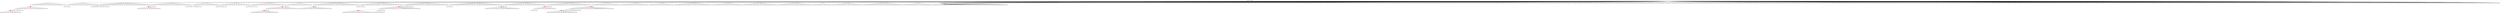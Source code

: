 digraph g {
	"60" -> "61";
	"61" [color=indianred1, style=filled, label="3"];
	"59" -> "60";
	"60" [label="31"];
	"58" -> "59";
	"59" [color=indianred1, style=filled, label="27"];
	"57" -> "58";
	"58" [label="3"];
	"55" -> "56";
	"56" [label="17"];
	"51" -> "52";
	"52" [label="48"];
	"49" -> "50";
	"50" [color=indianred1, style=filled, label="49"];
	"48" -> "49";
	"49" [label="38"];
	"45" -> "46";
	"46" [label="29"];
	"45" -> "47";
	"47" [label="10"];
	"41" -> "42";
	"42" [label="18"];
	"39" -> "40";
	"40" [label="13"];
	"37" -> "38";
	"38" [color=indianred1, style=filled, label="33"];
	"36" -> "37";
	"37" [label="41"];
	"35" -> "36";
	"36" [color=indianred1, style=filled, label="24"];
	"34" -> "35";
	"35" [label="33"];
	"31" -> "32";
	"32" [color=indianred1, style=filled, label="30"];
	"30" -> "31";
	"31" [label="14"];
	"24" -> "25";
	"25" [label="22"];
	"20" -> "21";
	"21" [color=indianred1, style=filled, label="45"];
	"20" -> "22";
	"22" [label="26"];
	"19" -> "20";
	"20" [label="21"];
	"18" -> "19";
	"19" [color=indianred1, style=filled, label="25"];
	"17" -> "18";
	"18" [label="45"];
	"17" -> "23";
	"23" [label="11"];
	"15" -> "16";
	"16" [label="32"];
	"12" -> "13";
	"13" [color=indianred1, style=filled, label="9"];
	"11" -> "12";
	"12" [label="20"];
	"9" -> "10";
	"10" [label="6"];
	"8" -> "9";
	"9" [color=indianred1, style=filled, label="19"];
	"7" -> "8";
	"8" [label="7"];
	"5" -> "6";
	"6" [color=indianred1, style=filled, label="36"];
	"4" -> "5";
	"5" [label="16"];
	"3" -> "4";
	"4" [color=indianred1, style=filled, label="4"];
	"2" -> "3";
	"3" [label="36"];
	"0" -> "1";
	"1" [label="34"];
	"0" -> "2";
	"2" [label="4"];
	"0" -> "7";
	"7" [label="19"];
	"0" -> "11";
	"11" [label="9"];
	"0" -> "14";
	"14" [label="35"];
	"0" -> "15";
	"15" [label="37"];
	"0" -> "17";
	"17" [label="25"];
	"0" -> "24";
	"24" [label="39"];
	"0" -> "26";
	"26" [label="23"];
	"0" -> "27";
	"27" [label="46"];
	"0" -> "28";
	"28" [label="42"];
	"0" -> "29";
	"29" [label="12"];
	"0" -> "30";
	"30" [label="30"];
	"0" -> "33";
	"33" [label="1"];
	"0" -> "34";
	"34" [label="24"];
	"0" -> "39";
	"39" [label="28"];
	"0" -> "41";
	"41" [label="5"];
	"0" -> "43";
	"43" [label="40"];
	"0" -> "44";
	"44" [label="2"];
	"0" -> "45";
	"45" [label="43"];
	"0" -> "48";
	"48" [label="49"];
	"0" -> "51";
	"51" [label="44"];
	"0" -> "53";
	"53" [label="15"];
	"0" -> "54";
	"54" [label="8"];
	"0" -> "55";
	"55" [label="47"];
	"0" -> "57";
	"57" [label="27"];
	"0" -> "62";
	"62" [label="50"];
	"0" [label="germline"];
	"0" -> "cell1";
	"cell1" [shape=box];
	"59" -> "cell2";
	"cell2" [shape=box];
	"28" -> "cell3";
	"cell3" [shape=box];
	"41" -> "cell4";
	"cell4" [shape=box];
	"34" -> "cell5";
	"cell5" [shape=box];
	"0" -> "cell6";
	"cell6" [shape=box];
	"52" -> "cell7";
	"cell7" [shape=box];
	"0" -> "cell8";
	"cell8" [shape=box];
	"11" -> "cell9";
	"cell9" [shape=box];
	"17" -> "cell10";
	"cell10" [shape=box];
	"0" -> "cell11";
	"cell11" [shape=box];
	"50" -> "cell12";
	"cell12" [shape=box];
	"13" -> "cell13";
	"cell13" [shape=box];
	"0" -> "cell14";
	"cell14" [shape=box];
	"0" -> "cell15";
	"cell15" [shape=box];
	"0" -> "cell16";
	"cell16" [shape=box];
	"57" -> "cell17";
	"cell17" [shape=box];
	"0" -> "cell18";
	"cell18" [shape=box];
	"0" -> "cell19";
	"cell19" [shape=box];
	"62" -> "cell20";
	"cell20" [shape=box];
	"0" -> "cell21";
	"cell21" [shape=box];
	"0" -> "cell22";
	"cell22" [shape=box];
	"53" -> "cell23";
	"cell23" [shape=box];
	"11" -> "cell24";
	"cell24" [shape=box];
	"29" -> "cell25";
	"cell25" [shape=box];
	"0" -> "cell26";
	"cell26" [shape=box];
	"0" -> "cell27";
	"cell27" [shape=box];
	"49" -> "cell28";
	"cell28" [shape=box];
	"21" -> "cell29";
	"cell29" [shape=box];
	"0" -> "cell30";
	"cell30" [shape=box];
	"0" -> "cell31";
	"cell31" [shape=box];
	"26" -> "cell32";
	"cell32" [shape=box];
	"28" -> "cell33";
	"cell33" [shape=box];
	"0" -> "cell34";
	"cell34" [shape=box];
	"17" -> "cell35";
	"cell35" [shape=box];
	"0" -> "cell36";
	"cell36" [shape=box];
	"0" -> "cell37";
	"cell37" [shape=box];
	"0" -> "cell38";
	"cell38" [shape=box];
	"0" -> "cell39";
	"cell39" [shape=box];
	"33" -> "cell40";
	"cell40" [shape=box];
	"0" -> "cell41";
	"cell41" [shape=box];
	"0" -> "cell42";
	"cell42" [shape=box];
	"0" -> "cell43";
	"cell43" [shape=box];
	"28" -> "cell44";
	"cell44" [shape=box];
	"0" -> "cell45";
	"cell45" [shape=box];
	"0" -> "cell46";
	"cell46" [shape=box];
	"7" -> "cell47";
	"cell47" [shape=box];
	"38" -> "cell48";
	"cell48" [shape=box];
	"34" -> "cell49";
	"cell49" [shape=box];
	"0" -> "cell50";
	"cell50" [shape=box];
	"0" -> "cell51";
	"cell51" [shape=box];
	"51" -> "cell52";
	"cell52" [shape=box];
	"0" -> "cell53";
	"cell53" [shape=box];
	"2" -> "cell54";
	"cell54" [shape=box];
	"0" -> "cell55";
	"cell55" [shape=box];
	"0" -> "cell56";
	"cell56" [shape=box];
	"33" -> "cell57";
	"cell57" [shape=box];
	"0" -> "cell58";
	"cell58" [shape=box];
	"29" -> "cell59";
	"cell59" [shape=box];
	"48" -> "cell60";
	"cell60" [shape=box];
	"13" -> "cell61";
	"cell61" [shape=box];
	"0" -> "cell62";
	"cell62" [shape=box];
	"0" -> "cell63";
	"cell63" [shape=box];
	"14" -> "cell64";
	"cell64" [shape=box];
	"30" -> "cell65";
	"cell65" [shape=box];
	"0" -> "cell66";
	"cell66" [shape=box];
	"0" -> "cell67";
	"cell67" [shape=box];
	"14" -> "cell68";
	"cell68" [shape=box];
	"0" -> "cell69";
	"cell69" [shape=box];
	"55" -> "cell70";
	"cell70" [shape=box];
	"45" -> "cell71";
	"cell71" [shape=box];
	"14" -> "cell72";
	"cell72" [shape=box];
	"17" -> "cell73";
	"cell73" [shape=box];
	"55" -> "cell74";
	"cell74" [shape=box];
	"43" -> "cell75";
	"cell75" [shape=box];
	"0" -> "cell76";
	"cell76" [shape=box];
	"0" -> "cell77";
	"cell77" [shape=box];
	"19" -> "cell78";
	"cell78" [shape=box];
	"0" -> "cell79";
	"cell79" [shape=box];
	"23" -> "cell80";
	"cell80" [shape=box];
	"0" -> "cell81";
	"cell81" [shape=box];
	"0" -> "cell82";
	"cell82" [shape=box];
	"0" -> "cell83";
	"cell83" [shape=box];
	"57" -> "cell84";
	"cell84" [shape=box];
	"0" -> "cell85";
	"cell85" [shape=box];
	"0" -> "cell86";
	"cell86" [shape=box];
	"27" -> "cell87";
	"cell87" [shape=box];
	"34" -> "cell88";
	"cell88" [shape=box];
	"13" -> "cell89";
	"cell89" [shape=box];
	"0" -> "cell90";
	"cell90" [shape=box];
	"0" -> "cell91";
	"cell91" [shape=box];
	"0" -> "cell92";
	"cell92" [shape=box];
	"0" -> "cell93";
	"cell93" [shape=box];
	"0" -> "cell94";
	"cell94" [shape=box];
	"1" -> "cell95";
	"cell95" [shape=box];
	"0" -> "cell96";
	"cell96" [shape=box];
	"0" -> "cell97";
	"cell97" [shape=box];
	"6" -> "cell98";
	"cell98" [shape=box];
	"34" -> "cell99";
	"cell99" [shape=box];
	"0" -> "cell100";
	"cell100" [shape=box];
	"17" -> "cell101";
	"cell101" [shape=box];
	"0" -> "cell102";
	"cell102" [shape=box];
	"6" -> "cell103";
	"cell103" [shape=box];
	"0" -> "cell104";
	"cell104" [shape=box];
	"30" -> "cell105";
	"cell105" [shape=box];
	"57" -> "cell106";
	"cell106" [shape=box];
	"44" -> "cell107";
	"cell107" [shape=box];
	"1" -> "cell108";
	"cell108" [shape=box];
	"0" -> "cell109";
	"cell109" [shape=box];
	"0" -> "cell110";
	"cell110" [shape=box];
	"0" -> "cell111";
	"cell111" [shape=box];
	"0" -> "cell112";
	"cell112" [shape=box];
	"0" -> "cell113";
	"cell113" [shape=box];
	"36" -> "cell114";
	"cell114" [shape=box];
	"48" -> "cell115";
	"cell115" [shape=box];
	"16" -> "cell116";
	"cell116" [shape=box];
	"47" -> "cell117";
	"cell117" [shape=box];
	"49" -> "cell118";
	"cell118" [shape=box];
	"43" -> "cell119";
	"cell119" [shape=box];
	"0" -> "cell120";
	"cell120" [shape=box];
	"27" -> "cell121";
	"cell121" [shape=box];
	"0" -> "cell122";
	"cell122" [shape=box];
	"7" -> "cell123";
	"cell123" [shape=box];
	"0" -> "cell124";
	"cell124" [shape=box];
	"0" -> "cell125";
	"cell125" [shape=box];
	"0" -> "cell126";
	"cell126" [shape=box];
	"0" -> "cell127";
	"cell127" [shape=box];
	"0" -> "cell128";
	"cell128" [shape=box];
	"0" -> "cell129";
	"cell129" [shape=box];
	"62" -> "cell130";
	"cell130" [shape=box];
	"13" -> "cell131";
	"cell131" [shape=box];
	"0" -> "cell132";
	"cell132" [shape=box];
	"0" -> "cell133";
	"cell133" [shape=box];
	"0" -> "cell134";
	"cell134" [shape=box];
	"0" -> "cell135";
	"cell135" [shape=box];
	"24" -> "cell136";
	"cell136" [shape=box];
	"24" -> "cell137";
	"cell137" [shape=box];
	"0" -> "cell138";
	"cell138" [shape=box];
	"2" -> "cell139";
	"cell139" [shape=box];
	"0" -> "cell140";
	"cell140" [shape=box];
	"44" -> "cell141";
	"cell141" [shape=box];
	"0" -> "cell142";
	"cell142" [shape=box];
	"9" -> "cell143";
	"cell143" [shape=box];
	"45" -> "cell144";
	"cell144" [shape=box];
	"30" -> "cell145";
	"cell145" [shape=box];
	"51" -> "cell146";
	"cell146" [shape=box];
	"0" -> "cell147";
	"cell147" [shape=box];
	"11" -> "cell148";
	"cell148" [shape=box];
	"39" -> "cell149";
	"cell149" [shape=box];
	"0" -> "cell150";
	"cell150" [shape=box];
	"49" -> "cell151";
	"cell151" [shape=box];
	"56" -> "cell152";
	"cell152" [shape=box];
	"29" -> "cell153";
	"cell153" [shape=box];
	"50" -> "cell154";
	"cell154" [shape=box];
	"0" -> "cell155";
	"cell155" [shape=box];
	"0" -> "cell156";
	"cell156" [shape=box];
	"0" -> "cell157";
	"cell157" [shape=box];
	"6" -> "cell158";
	"cell158" [shape=box];
	"0" -> "cell159";
	"cell159" [shape=box];
	"0" -> "cell160";
	"cell160" [shape=box];
	"0" -> "cell161";
	"cell161" [shape=box];
	"0" -> "cell162";
	"cell162" [shape=box];
	"29" -> "cell163";
	"cell163" [shape=box];
	"0" -> "cell164";
	"cell164" [shape=box];
	"61" -> "cell165";
	"cell165" [shape=box];
	"0" -> "cell166";
	"cell166" [shape=box];
	"55" -> "cell167";
	"cell167" [shape=box];
	"53" -> "cell168";
	"cell168" [shape=box];
	"0" -> "cell169";
	"cell169" [shape=box];
	"0" -> "cell170";
	"cell170" [shape=box];
	"0" -> "cell171";
	"cell171" [shape=box];
	"43" -> "cell172";
	"cell172" [shape=box];
	"3" -> "cell173";
	"cell173" [shape=box];
	"5" -> "cell174";
	"cell174" [shape=box];
	"0" -> "cell175";
	"cell175" [shape=box];
	"0" -> "cell176";
	"cell176" [shape=box];
	"62" -> "cell177";
	"cell177" [shape=box];
	"0" -> "cell178";
	"cell178" [shape=box];
	"15" -> "cell179";
	"cell179" [shape=box];
	"19" -> "cell180";
	"cell180" [shape=box];
	"0" -> "cell181";
	"cell181" [shape=box];
	"0" -> "cell182";
	"cell182" [shape=box];
	"39" -> "cell183";
	"cell183" [shape=box];
	"27" -> "cell184";
	"cell184" [shape=box];
	"0" -> "cell185";
	"cell185" [shape=box];
	"41" -> "cell186";
	"cell186" [shape=box];
	"0" -> "cell187";
	"cell187" [shape=box];
	"26" -> "cell188";
	"cell188" [shape=box];
	"44" -> "cell189";
	"cell189" [shape=box];
	"0" -> "cell190";
	"cell190" [shape=box];
	"0" -> "cell191";
	"cell191" [shape=box];
	"0" -> "cell192";
	"cell192" [shape=box];
	"0" -> "cell193";
	"cell193" [shape=box];
	"0" -> "cell194";
	"cell194" [shape=box];
	"0" -> "cell195";
	"cell195" [shape=box];
	"0" -> "cell196";
	"cell196" [shape=box];
	"0" -> "cell197";
	"cell197" [shape=box];
	"21" -> "cell198";
	"cell198" [shape=box];
	"11" -> "cell199";
	"cell199" [shape=box];
	"57" -> "cell200";
	"cell200" [shape=box];
	"32" -> "cell201";
	"cell201" [shape=box];
	"0" -> "cell202";
	"cell202" [shape=box];
	"0" -> "cell203";
	"cell203" [shape=box];
	"0" -> "cell204";
	"cell204" [shape=box];
	"0" -> "cell205";
	"cell205" [shape=box];
	"0" -> "cell206";
	"cell206" [shape=box];
	"48" -> "cell207";
	"cell207" [shape=box];
	"4" -> "cell208";
	"cell208" [shape=box];
	"0" -> "cell209";
	"cell209" [shape=box];
	"0" -> "cell210";
	"cell210" [shape=box];
	"14" -> "cell211";
	"cell211" [shape=box];
	"0" -> "cell212";
	"cell212" [shape=box];
	"10" -> "cell213";
	"cell213" [shape=box];
	"39" -> "cell214";
	"cell214" [shape=box];
	"0" -> "cell215";
	"cell215" [shape=box];
	"11" -> "cell216";
	"cell216" [shape=box];
	"0" -> "cell217";
	"cell217" [shape=box];
	"15" -> "cell218";
	"cell218" [shape=box];
	"30" -> "cell219";
	"cell219" [shape=box];
	"24" -> "cell220";
	"cell220" [shape=box];
	"0" -> "cell221";
	"cell221" [shape=box];
	"14" -> "cell222";
	"cell222" [shape=box];
	"0" -> "cell223";
	"cell223" [shape=box];
	"54" -> "cell224";
	"cell224" [shape=box];
	"0" -> "cell225";
	"cell225" [shape=box];
	"0" -> "cell226";
	"cell226" [shape=box];
	"45" -> "cell227";
	"cell227" [shape=box];
	"39" -> "cell228";
	"cell228" [shape=box];
	"17" -> "cell229";
	"cell229" [shape=box];
	"0" -> "cell230";
	"cell230" [shape=box];
	"11" -> "cell231";
	"cell231" [shape=box];
	"0" -> "cell232";
	"cell232" [shape=box];
	"38" -> "cell233";
	"cell233" [shape=box];
	"0" -> "cell234";
	"cell234" [shape=box];
	"0" -> "cell235";
	"cell235" [shape=box];
	"26" -> "cell236";
	"cell236" [shape=box];
	"23" -> "cell237";
	"cell237" [shape=box];
	"0" -> "cell238";
	"cell238" [shape=box];
	"0" -> "cell239";
	"cell239" [shape=box];
	"0" -> "cell240";
	"cell240" [shape=box];
	"0" -> "cell241";
	"cell241" [shape=box];
	"0" -> "cell242";
	"cell242" [shape=box];
	"19" -> "cell243";
	"cell243" [shape=box];
	"35" -> "cell244";
	"cell244" [shape=box];
	"13" -> "cell245";
	"cell245" [shape=box];
	"61" -> "cell246";
	"cell246" [shape=box];
	"0" -> "cell247";
	"cell247" [shape=box];
	"0" -> "cell248";
	"cell248" [shape=box];
	"38" -> "cell249";
	"cell249" [shape=box];
	"9" -> "cell250";
	"cell250" [shape=box];
	"0" -> "cell251";
	"cell251" [shape=box];
	"21" -> "cell252";
	"cell252" [shape=box];
	"0" -> "cell253";
	"cell253" [shape=box];
	"0" -> "cell254";
	"cell254" [shape=box];
	"0" -> "cell255";
	"cell255" [shape=box];
	"0" -> "cell256";
	"cell256" [shape=box];
	"19" -> "cell257";
	"cell257" [shape=box];
	"4" -> "cell258";
	"cell258" [shape=box];
	"0" -> "cell259";
	"cell259" [shape=box];
	"53" -> "cell260";
	"cell260" [shape=box];
	"0" -> "cell261";
	"cell261" [shape=box];
	"0" -> "cell262";
	"cell262" [shape=box];
	"0" -> "cell263";
	"cell263" [shape=box];
	"0" -> "cell264";
	"cell264" [shape=box];
	"0" -> "cell265";
	"cell265" [shape=box];
	"0" -> "cell266";
	"cell266" [shape=box];
	"43" -> "cell267";
	"cell267" [shape=box];
	"0" -> "cell268";
	"cell268" [shape=box];
	"0" -> "cell269";
	"cell269" [shape=box];
	"1" -> "cell270";
	"cell270" [shape=box];
	"0" -> "cell271";
	"cell271" [shape=box];
	"0" -> "cell272";
	"cell272" [shape=box];
	"0" -> "cell273";
	"cell273" [shape=box];
	"0" -> "cell274";
	"cell274" [shape=box];
	"0" -> "cell275";
	"cell275" [shape=box];
	"0" -> "cell276";
	"cell276" [shape=box];
	"0" -> "cell277";
	"cell277" [shape=box];
	"0" -> "cell278";
	"cell278" [shape=box];
	"0" -> "cell279";
	"cell279" [shape=box];
	"0" -> "cell280";
	"cell280" [shape=box];
	"15" -> "cell281";
	"cell281" [shape=box];
	"0" -> "cell282";
	"cell282" [shape=box];
	"0" -> "cell283";
	"cell283" [shape=box];
	"36" -> "cell284";
	"cell284" [shape=box];
	"0" -> "cell285";
	"cell285" [shape=box];
	"15" -> "cell286";
	"cell286" [shape=box];
	"48" -> "cell287";
	"cell287" [shape=box];
	"32" -> "cell288";
	"cell288" [shape=box];
	"0" -> "cell289";
	"cell289" [shape=box];
	"0" -> "cell290";
	"cell290" [shape=box];
	"0" -> "cell291";
	"cell291" [shape=box];
	"59" -> "cell292";
	"cell292" [shape=box];
	"53" -> "cell293";
	"cell293" [shape=box];
	"0" -> "cell294";
	"cell294" [shape=box];
	"0" -> "cell295";
	"cell295" [shape=box];
	"0" -> "cell296";
	"cell296" [shape=box];
	"31" -> "cell297";
	"cell297" [shape=box];
	"28" -> "cell298";
	"cell298" [shape=box];
	"0" -> "cell299";
	"cell299" [shape=box];
	"0" -> "cell300";
	"cell300" [shape=box];
	"21" -> "cell301";
	"cell301" [shape=box];
	"0" -> "cell302";
	"cell302" [shape=box];
	"0" -> "cell303";
	"cell303" [shape=box];
	"50" -> "cell304";
	"cell304" [shape=box];
	"29" -> "cell305";
	"cell305" [shape=box];
	"42" -> "cell306";
	"cell306" [shape=box];
	"0" -> "cell307";
	"cell307" [shape=box];
	"0" -> "cell308";
	"cell308" [shape=box];
	"57" -> "cell309";
	"cell309" [shape=box];
	"0" -> "cell310";
	"cell310" [shape=box];
	"0" -> "cell311";
	"cell311" [shape=box];
	"8" -> "cell312";
	"cell312" [shape=box];
	"53" -> "cell313";
	"cell313" [shape=box];
	"27" -> "cell314";
	"cell314" [shape=box];
	"41" -> "cell315";
	"cell315" [shape=box];
	"0" -> "cell316";
	"cell316" [shape=box];
	"0" -> "cell317";
	"cell317" [shape=box];
	"19" -> "cell318";
	"cell318" [shape=box];
	"41" -> "cell319";
	"cell319" [shape=box];
	"0" -> "cell320";
	"cell320" [shape=box];
	"24" -> "cell321";
	"cell321" [shape=box];
	"0" -> "cell322";
	"cell322" [shape=box];
	"0" -> "cell323";
	"cell323" [shape=box];
	"0" -> "cell324";
	"cell324" [shape=box];
	"38" -> "cell325";
	"cell325" [shape=box];
	"0" -> "cell326";
	"cell326" [shape=box];
	"43" -> "cell327";
	"cell327" [shape=box];
	"0" -> "cell328";
	"cell328" [shape=box];
	"53" -> "cell329";
	"cell329" [shape=box];
	"36" -> "cell330";
	"cell330" [shape=box];
	"54" -> "cell331";
	"cell331" [shape=box];
	"62" -> "cell332";
	"cell332" [shape=box];
	"0" -> "cell333";
	"cell333" [shape=box];
	"62" -> "cell334";
	"cell334" [shape=box];
	"0" -> "cell335";
	"cell335" [shape=box];
	"40" -> "cell336";
	"cell336" [shape=box];
	"0" -> "cell337";
	"cell337" [shape=box];
	"0" -> "cell338";
	"cell338" [shape=box];
	"0" -> "cell339";
	"cell339" [shape=box];
	"0" -> "cell340";
	"cell340" [shape=box];
	"0" -> "cell341";
	"cell341" [shape=box];
	"0" -> "cell342";
	"cell342" [shape=box];
	"0" -> "cell343";
	"cell343" [shape=box];
	"0" -> "cell344";
	"cell344" [shape=box];
	"0" -> "cell345";
	"cell345" [shape=box];
	"0" -> "cell346";
	"cell346" [shape=box];
	"13" -> "cell347";
	"cell347" [shape=box];
	"0" -> "cell348";
	"cell348" [shape=box];
	"28" -> "cell349";
	"cell349" [shape=box];
	"0" -> "cell350";
	"cell350" [shape=box];
	"52" -> "cell351";
	"cell351" [shape=box];
	"54" -> "cell352";
	"cell352" [shape=box];
	"19" -> "cell353";
	"cell353" [shape=box];
	"0" -> "cell354";
	"cell354" [shape=box];
	"0" -> "cell355";
	"cell355" [shape=box];
	"0" -> "cell356";
	"cell356" [shape=box];
	"17" -> "cell357";
	"cell357" [shape=box];
	"0" -> "cell358";
	"cell358" [shape=box];
	"44" -> "cell359";
	"cell359" [shape=box];
	"0" -> "cell360";
	"cell360" [shape=box];
	"0" -> "cell361";
	"cell361" [shape=box];
	"0" -> "cell362";
	"cell362" [shape=box];
	"0" -> "cell363";
	"cell363" [shape=box];
	"0" -> "cell364";
	"cell364" [shape=box];
	"15" -> "cell365";
	"cell365" [shape=box];
	"21" -> "cell366";
	"cell366" [shape=box];
	"0" -> "cell367";
	"cell367" [shape=box];
	"0" -> "cell368";
	"cell368" [shape=box];
	"0" -> "cell369";
	"cell369" [shape=box];
	"19" -> "cell370";
	"cell370" [shape=box];
	"30" -> "cell371";
	"cell371" [shape=box];
	"15" -> "cell372";
	"cell372" [shape=box];
	"21" -> "cell373";
	"cell373" [shape=box];
	"0" -> "cell374";
	"cell374" [shape=box];
	"18" -> "cell375";
	"cell375" [shape=box];
	"30" -> "cell376";
	"cell376" [shape=box];
	"0" -> "cell377";
	"cell377" [shape=box];
	"0" -> "cell378";
	"cell378" [shape=box];
	"0" -> "cell379";
	"cell379" [shape=box];
	"0" -> "cell380";
	"cell380" [shape=box];
	"0" -> "cell381";
	"cell381" [shape=box];
	"0" -> "cell382";
	"cell382" [shape=box];
	"0" -> "cell383";
	"cell383" [shape=box];
	"0" -> "cell384";
	"cell384" [shape=box];
	"0" -> "cell385";
	"cell385" [shape=box];
	"59" -> "cell386";
	"cell386" [shape=box];
	"0" -> "cell387";
	"cell387" [shape=box];
	"45" -> "cell388";
	"cell388" [shape=box];
	"0" -> "cell389";
	"cell389" [shape=box];
	"20" -> "cell390";
	"cell390" [shape=box];
	"0" -> "cell391";
	"cell391" [shape=box];
	"0" -> "cell392";
	"cell392" [shape=box];
	"0" -> "cell393";
	"cell393" [shape=box];
	"0" -> "cell394";
	"cell394" [shape=box];
	"0" -> "cell395";
	"cell395" [shape=box];
	"0" -> "cell396";
	"cell396" [shape=box];
	"0" -> "cell397";
	"cell397" [shape=box];
	"24" -> "cell398";
	"cell398" [shape=box];
	"0" -> "cell399";
	"cell399" [shape=box];
	"0" -> "cell400";
	"cell400" [shape=box];
	"29" -> "cell401";
	"cell401" [shape=box];
	"0" -> "cell402";
	"cell402" [shape=box];
	"54" -> "cell403";
	"cell403" [shape=box];
	"57" -> "cell404";
	"cell404" [shape=box];
	"0" -> "cell405";
	"cell405" [shape=box];
	"5" -> "cell406";
	"cell406" [shape=box];
	"2" -> "cell407";
	"cell407" [shape=box];
	"0" -> "cell408";
	"cell408" [shape=box];
	"0" -> "cell409";
	"cell409" [shape=box];
	"0" -> "cell410";
	"cell410" [shape=box];
	"19" -> "cell411";
	"cell411" [shape=box];
	"45" -> "cell412";
	"cell412" [shape=box];
	"0" -> "cell413";
	"cell413" [shape=box];
	"50" -> "cell414";
	"cell414" [shape=box];
	"0" -> "cell415";
	"cell415" [shape=box];
	"24" -> "cell416";
	"cell416" [shape=box];
	"0" -> "cell417";
	"cell417" [shape=box];
	"13" -> "cell418";
	"cell418" [shape=box];
	"42" -> "cell419";
	"cell419" [shape=box];
	"0" -> "cell420";
	"cell420" [shape=box];
	"0" -> "cell421";
	"cell421" [shape=box];
	"0" -> "cell422";
	"cell422" [shape=box];
	"51" -> "cell423";
	"cell423" [shape=box];
	"0" -> "cell424";
	"cell424" [shape=box];
	"0" -> "cell425";
	"cell425" [shape=box];
	"0" -> "cell426";
	"cell426" [shape=box];
	"0" -> "cell427";
	"cell427" [shape=box];
	"0" -> "cell428";
	"cell428" [shape=box];
	"0" -> "cell429";
	"cell429" [shape=box];
	"55" -> "cell430";
	"cell430" [shape=box];
	"0" -> "cell431";
	"cell431" [shape=box];
	"0" -> "cell432";
	"cell432" [shape=box];
	"15" -> "cell433";
	"cell433" [shape=box];
	"55" -> "cell434";
	"cell434" [shape=box];
	"0" -> "cell435";
	"cell435" [shape=box];
	"1" -> "cell436";
	"cell436" [shape=box];
	"8" -> "cell437";
	"cell437" [shape=box];
	"51" -> "cell438";
	"cell438" [shape=box];
	"0" -> "cell439";
	"cell439" [shape=box];
	"0" -> "cell440";
	"cell440" [shape=box];
	"39" -> "cell441";
	"cell441" [shape=box];
	"0" -> "cell442";
	"cell442" [shape=box];
	"0" -> "cell443";
	"cell443" [shape=box];
	"23" -> "cell444";
	"cell444" [shape=box];
	"45" -> "cell445";
	"cell445" [shape=box];
	"0" -> "cell446";
	"cell446" [shape=box];
	"4" -> "cell447";
	"cell447" [shape=box];
	"0" -> "cell448";
	"cell448" [shape=box];
	"38" -> "cell449";
	"cell449" [shape=box];
	"48" -> "cell450";
	"cell450" [shape=box];
	"40" -> "cell451";
	"cell451" [shape=box];
	"27" -> "cell452";
	"cell452" [shape=box];
	"26" -> "cell453";
	"cell453" [shape=box];
	"39" -> "cell454";
	"cell454" [shape=box];
	"0" -> "cell455";
	"cell455" [shape=box];
	"25" -> "cell456";
	"cell456" [shape=box];
	"4" -> "cell457";
	"cell457" [shape=box];
	"7" -> "cell458";
	"cell458" [shape=box];
	"0" -> "cell459";
	"cell459" [shape=box];
	"15" -> "cell460";
	"cell460" [shape=box];
	"59" -> "cell461";
	"cell461" [shape=box];
	"0" -> "cell462";
	"cell462" [shape=box];
	"0" -> "cell463";
	"cell463" [shape=box];
	"0" -> "cell464";
	"cell464" [shape=box];
	"0" -> "cell465";
	"cell465" [shape=box];
	"0" -> "cell466";
	"cell466" [shape=box];
	"19" -> "cell467";
	"cell467" [shape=box];
	"48" -> "cell468";
	"cell468" [shape=box];
	"0" -> "cell469";
	"cell469" [shape=box];
	"38" -> "cell470";
	"cell470" [shape=box];
	"0" -> "cell471";
	"cell471" [shape=box];
	"0" -> "cell472";
	"cell472" [shape=box];
	"45" -> "cell473";
	"cell473" [shape=box];
	"0" -> "cell474";
	"cell474" [shape=box];
	"61" -> "cell475";
	"cell475" [shape=box];
	"29" -> "cell476";
	"cell476" [shape=box];
	"0" -> "cell477";
	"cell477" [shape=box];
	"6" -> "cell478";
	"cell478" [shape=box];
	"0" -> "cell479";
	"cell479" [shape=box];
	"6" -> "cell480";
	"cell480" [shape=box];
	"0" -> "cell481";
	"cell481" [shape=box];
	"26" -> "cell482";
	"cell482" [shape=box];
	"0" -> "cell483";
	"cell483" [shape=box];
	"13" -> "cell484";
	"cell484" [shape=box];
	"19" -> "cell485";
	"cell485" [shape=box];
	"0" -> "cell486";
	"cell486" [shape=box];
	"15" -> "cell487";
	"cell487" [shape=box];
	"54" -> "cell488";
	"cell488" [shape=box];
	"0" -> "cell489";
	"cell489" [shape=box];
	"25" -> "cell490";
	"cell490" [shape=box];
	"57" -> "cell491";
	"cell491" [shape=box];
	"11" -> "cell492";
	"cell492" [shape=box];
	"4" -> "cell493";
	"cell493" [shape=box];
	"4" -> "cell494";
	"cell494" [shape=box];
	"50" -> "cell495";
	"cell495" [shape=box];
	"0" -> "cell496";
	"cell496" [shape=box];
	"0" -> "cell497";
	"cell497" [shape=box];
	"47" -> "cell498";
	"cell498" [shape=box];
	"32" -> "cell499";
	"cell499" [shape=box];
	"0" -> "cell500";
	"cell500" [shape=box];
	"0" -> "cell501";
	"cell501" [shape=box];
	"36" -> "cell502";
	"cell502" [shape=box];
	"0" -> "cell503";
	"cell503" [shape=box];
	"50" -> "cell504";
	"cell504" [shape=box];
	"0" -> "cell505";
	"cell505" [shape=box];
	"0" -> "cell506";
	"cell506" [shape=box];
	"11" -> "cell507";
	"cell507" [shape=box];
	"0" -> "cell508";
	"cell508" [shape=box];
	"0" -> "cell509";
	"cell509" [shape=box];
	"30" -> "cell510";
	"cell510" [shape=box];
	"0" -> "cell511";
	"cell511" [shape=box];
	"0" -> "cell512";
	"cell512" [shape=box];
	"0" -> "cell513";
	"cell513" [shape=box];
	"57" -> "cell514";
	"cell514" [shape=box];
	"0" -> "cell515";
	"cell515" [shape=box];
	"0" -> "cell516";
	"cell516" [shape=box];
	"0" -> "cell517";
	"cell517" [shape=box];
	"0" -> "cell518";
	"cell518" [shape=box];
	"0" -> "cell519";
	"cell519" [shape=box];
	"0" -> "cell520";
	"cell520" [shape=box];
	"0" -> "cell521";
	"cell521" [shape=box];
	"27" -> "cell522";
	"cell522" [shape=box];
	"54" -> "cell523";
	"cell523" [shape=box];
	"51" -> "cell524";
	"cell524" [shape=box];
	"44" -> "cell525";
	"cell525" [shape=box];
	"0" -> "cell526";
	"cell526" [shape=box];
	"13" -> "cell527";
	"cell527" [shape=box];
	"0" -> "cell528";
	"cell528" [shape=box];
	"6" -> "cell529";
	"cell529" [shape=box];
	"7" -> "cell530";
	"cell530" [shape=box];
	"0" -> "cell531";
	"cell531" [shape=box];
	"57" -> "cell532";
	"cell532" [shape=box];
	"0" -> "cell533";
	"cell533" [shape=box];
	"25" -> "cell534";
	"cell534" [shape=box];
	"41" -> "cell535";
	"cell535" [shape=box];
	"0" -> "cell536";
	"cell536" [shape=box];
	"14" -> "cell537";
	"cell537" [shape=box];
	"0" -> "cell538";
	"cell538" [shape=box];
	"0" -> "cell539";
	"cell539" [shape=box];
	"0" -> "cell540";
	"cell540" [shape=box];
	"0" -> "cell541";
	"cell541" [shape=box];
	"1" -> "cell542";
	"cell542" [shape=box];
	"0" -> "cell543";
	"cell543" [shape=box];
	"0" -> "cell544";
	"cell544" [shape=box];
	"0" -> "cell545";
	"cell545" [shape=box];
	"28" -> "cell546";
	"cell546" [shape=box];
	"0" -> "cell547";
	"cell547" [shape=box];
	"0" -> "cell548";
	"cell548" [shape=box];
	"0" -> "cell549";
	"cell549" [shape=box];
	"0" -> "cell550";
	"cell550" [shape=box];
	"0" -> "cell551";
	"cell551" [shape=box];
	"0" -> "cell552";
	"cell552" [shape=box];
	"7" -> "cell553";
	"cell553" [shape=box];
	"16" -> "cell554";
	"cell554" [shape=box];
	"24" -> "cell555";
	"cell555" [shape=box];
	"0" -> "cell556";
	"cell556" [shape=box];
	"2" -> "cell557";
	"cell557" [shape=box];
	"0" -> "cell558";
	"cell558" [shape=box];
	"0" -> "cell559";
	"cell559" [shape=box];
	"0" -> "cell560";
	"cell560" [shape=box];
	"0" -> "cell561";
	"cell561" [shape=box];
	"54" -> "cell562";
	"cell562" [shape=box];
	"0" -> "cell563";
	"cell563" [shape=box];
	"23" -> "cell564";
	"cell564" [shape=box];
	"54" -> "cell565";
	"cell565" [shape=box];
	"17" -> "cell566";
	"cell566" [shape=box];
	"29" -> "cell567";
	"cell567" [shape=box];
	"0" -> "cell568";
	"cell568" [shape=box];
	"0" -> "cell569";
	"cell569" [shape=box];
	"0" -> "cell570";
	"cell570" [shape=box];
	"0" -> "cell571";
	"cell571" [shape=box];
	"0" -> "cell572";
	"cell572" [shape=box];
	"54" -> "cell573";
	"cell573" [shape=box];
	"30" -> "cell574";
	"cell574" [shape=box];
	"15" -> "cell575";
	"cell575" [shape=box];
	"0" -> "cell576";
	"cell576" [shape=box];
	"17" -> "cell577";
	"cell577" [shape=box];
	"1" -> "cell578";
	"cell578" [shape=box];
	"30" -> "cell579";
	"cell579" [shape=box];
	"0" -> "cell580";
	"cell580" [shape=box];
	"7" -> "cell581";
	"cell581" [shape=box];
	"19" -> "cell582";
	"cell582" [shape=box];
	"61" -> "cell583";
	"cell583" [shape=box];
	"0" -> "cell584";
	"cell584" [shape=box];
	"27" -> "cell585";
	"cell585" [shape=box];
	"0" -> "cell586";
	"cell586" [shape=box];
	"0" -> "cell587";
	"cell587" [shape=box];
	"0" -> "cell588";
	"cell588" [shape=box];
	"0" -> "cell589";
	"cell589" [shape=box];
	"0" -> "cell590";
	"cell590" [shape=box];
	"9" -> "cell591";
	"cell591" [shape=box];
	"0" -> "cell592";
	"cell592" [shape=box];
	"17" -> "cell593";
	"cell593" [shape=box];
	"7" -> "cell594";
	"cell594" [shape=box];
	"0" -> "cell595";
	"cell595" [shape=box];
	"0" -> "cell596";
	"cell596" [shape=box];
	"54" -> "cell597";
	"cell597" [shape=box];
	"0" -> "cell598";
	"cell598" [shape=box];
	"0" -> "cell599";
	"cell599" [shape=box];
	"0" -> "cell600";
	"cell600" [shape=box];
	"15" -> "cell601";
	"cell601" [shape=box];
	"0" -> "cell602";
	"cell602" [shape=box];
	"15" -> "cell603";
	"cell603" [shape=box];
	"0" -> "cell604";
	"cell604" [shape=box];
	"0" -> "cell605";
	"cell605" [shape=box];
	"0" -> "cell606";
	"cell606" [shape=box];
	"0" -> "cell607";
	"cell607" [shape=box];
	"0" -> "cell608";
	"cell608" [shape=box];
	"38" -> "cell609";
	"cell609" [shape=box];
	"57" -> "cell610";
	"cell610" [shape=box];
	"33" -> "cell611";
	"cell611" [shape=box];
	"57" -> "cell612";
	"cell612" [shape=box];
	"38" -> "cell613";
	"cell613" [shape=box];
	"1" -> "cell614";
	"cell614" [shape=box];
	"53" -> "cell615";
	"cell615" [shape=box];
	"36" -> "cell616";
	"cell616" [shape=box];
	"41" -> "cell617";
	"cell617" [shape=box];
	"0" -> "cell618";
	"cell618" [shape=box];
	"11" -> "cell619";
	"cell619" [shape=box];
	"0" -> "cell620";
	"cell620" [shape=box];
	"46" -> "cell621";
	"cell621" [shape=box];
	"0" -> "cell622";
	"cell622" [shape=box];
	"0" -> "cell623";
	"cell623" [shape=box];
	"44" -> "cell624";
	"cell624" [shape=box];
	"15" -> "cell625";
	"cell625" [shape=box];
	"0" -> "cell626";
	"cell626" [shape=box];
	"0" -> "cell627";
	"cell627" [shape=box];
	"2" -> "cell628";
	"cell628" [shape=box];
	"24" -> "cell629";
	"cell629" [shape=box];
	"0" -> "cell630";
	"cell630" [shape=box];
	"0" -> "cell631";
	"cell631" [shape=box];
	"0" -> "cell632";
	"cell632" [shape=box];
	"0" -> "cell633";
	"cell633" [shape=box];
	"0" -> "cell634";
	"cell634" [shape=box];
	"32" -> "cell635";
	"cell635" [shape=box];
	"52" -> "cell636";
	"cell636" [shape=box];
	"0" -> "cell637";
	"cell637" [shape=box];
	"48" -> "cell638";
	"cell638" [shape=box];
	"54" -> "cell639";
	"cell639" [shape=box];
	"13" -> "cell640";
	"cell640" [shape=box];
	"0" -> "cell641";
	"cell641" [shape=box];
	"44" -> "cell642";
	"cell642" [shape=box];
	"0" -> "cell643";
	"cell643" [shape=box];
	"14" -> "cell644";
	"cell644" [shape=box];
	"0" -> "cell645";
	"cell645" [shape=box];
	"0" -> "cell646";
	"cell646" [shape=box];
	"0" -> "cell647";
	"cell647" [shape=box];
	"0" -> "cell648";
	"cell648" [shape=box];
	"0" -> "cell649";
	"cell649" [shape=box];
	"30" -> "cell650";
	"cell650" [shape=box];
	"0" -> "cell651";
	"cell651" [shape=box];
	"26" -> "cell652";
	"cell652" [shape=box];
	"2" -> "cell653";
	"cell653" [shape=box];
	"0" -> "cell654";
	"cell654" [shape=box];
	"34" -> "cell655";
	"cell655" [shape=box];
	"51" -> "cell656";
	"cell656" [shape=box];
	"15" -> "cell657";
	"cell657" [shape=box];
	"0" -> "cell658";
	"cell658" [shape=box];
	"0" -> "cell659";
	"cell659" [shape=box];
	"48" -> "cell660";
	"cell660" [shape=box];
	"43" -> "cell661";
	"cell661" [shape=box];
	"0" -> "cell662";
	"cell662" [shape=box];
	"0" -> "cell663";
	"cell663" [shape=box];
	"32" -> "cell664";
	"cell664" [shape=box];
	"51" -> "cell665";
	"cell665" [shape=box];
	"0" -> "cell666";
	"cell666" [shape=box];
	"44" -> "cell667";
	"cell667" [shape=box];
	"29" -> "cell668";
	"cell668" [shape=box];
	"0" -> "cell669";
	"cell669" [shape=box];
	"51" -> "cell670";
	"cell670" [shape=box];
	"53" -> "cell671";
	"cell671" [shape=box];
	"19" -> "cell672";
	"cell672" [shape=box];
	"0" -> "cell673";
	"cell673" [shape=box];
	"11" -> "cell674";
	"cell674" [shape=box];
	"0" -> "cell675";
	"cell675" [shape=box];
	"14" -> "cell676";
	"cell676" [shape=box];
	"27" -> "cell677";
	"cell677" [shape=box];
	"0" -> "cell678";
	"cell678" [shape=box];
	"0" -> "cell679";
	"cell679" [shape=box];
	"6" -> "cell680";
	"cell680" [shape=box];
	"28" -> "cell681";
	"cell681" [shape=box];
	"15" -> "cell682";
	"cell682" [shape=box];
	"17" -> "cell683";
	"cell683" [shape=box];
	"0" -> "cell684";
	"cell684" [shape=box];
	"34" -> "cell685";
	"cell685" [shape=box];
	"32" -> "cell686";
	"cell686" [shape=box];
	"0" -> "cell687";
	"cell687" [shape=box];
	"0" -> "cell688";
	"cell688" [shape=box];
	"26" -> "cell689";
	"cell689" [shape=box];
	"0" -> "cell690";
	"cell690" [shape=box];
	"15" -> "cell691";
	"cell691" [shape=box];
	"38" -> "cell692";
	"cell692" [shape=box];
	"14" -> "cell693";
	"cell693" [shape=box];
	"0" -> "cell694";
	"cell694" [shape=box];
	"0" -> "cell695";
	"cell695" [shape=box];
	"32" -> "cell696";
	"cell696" [shape=box];
	"45" -> "cell697";
	"cell697" [shape=box];
	"0" -> "cell698";
	"cell698" [shape=box];
	"0" -> "cell699";
	"cell699" [shape=box];
	"22" -> "cell700";
	"cell700" [shape=box];
	"0" -> "cell701";
	"cell701" [shape=box];
	"0" -> "cell702";
	"cell702" [shape=box];
	"0" -> "cell703";
	"cell703" [shape=box];
	"0" -> "cell704";
	"cell704" [shape=box];
	"0" -> "cell705";
	"cell705" [shape=box];
	"0" -> "cell706";
	"cell706" [shape=box];
	"0" -> "cell707";
	"cell707" [shape=box];
	"55" -> "cell708";
	"cell708" [shape=box];
	"0" -> "cell709";
	"cell709" [shape=box];
	"34" -> "cell710";
	"cell710" [shape=box];
	"0" -> "cell711";
	"cell711" [shape=box];
	"0" -> "cell712";
	"cell712" [shape=box];
	"0" -> "cell713";
	"cell713" [shape=box];
	"24" -> "cell714";
	"cell714" [shape=box];
	"0" -> "cell715";
	"cell715" [shape=box];
	"5" -> "cell716";
	"cell716" [shape=box];
	"0" -> "cell717";
	"cell717" [shape=box];
	"0" -> "cell718";
	"cell718" [shape=box];
	"0" -> "cell719";
	"cell719" [shape=box];
	"0" -> "cell720";
	"cell720" [shape=box];
	"0" -> "cell721";
	"cell721" [shape=box];
	"0" -> "cell722";
	"cell722" [shape=box];
	"21" -> "cell723";
	"cell723" [shape=box];
	"59" -> "cell724";
	"cell724" [shape=box];
	"38" -> "cell725";
	"cell725" [shape=box];
	"4" -> "cell726";
	"cell726" [shape=box];
	"32" -> "cell727";
	"cell727" [shape=box];
	"0" -> "cell728";
	"cell728" [shape=box];
	"0" -> "cell729";
	"cell729" [shape=box];
	"0" -> "cell730";
	"cell730" [shape=box];
	"0" -> "cell731";
	"cell731" [shape=box];
	"0" -> "cell732";
	"cell732" [shape=box];
	"0" -> "cell733";
	"cell733" [shape=box];
	"0" -> "cell734";
	"cell734" [shape=box];
	"45" -> "cell735";
	"cell735" [shape=box];
	"0" -> "cell736";
	"cell736" [shape=box];
	"0" -> "cell737";
	"cell737" [shape=box];
	"51" -> "cell738";
	"cell738" [shape=box];
	"5" -> "cell739";
	"cell739" [shape=box];
	"0" -> "cell740";
	"cell740" [shape=box];
	"0" -> "cell741";
	"cell741" [shape=box];
	"0" -> "cell742";
	"cell742" [shape=box];
	"20" -> "cell743";
	"cell743" [shape=box];
	"0" -> "cell744";
	"cell744" [shape=box];
	"24" -> "cell745";
	"cell745" [shape=box];
	"27" -> "cell746";
	"cell746" [shape=box];
	"0" -> "cell747";
	"cell747" [shape=box];
	"0" -> "cell748";
	"cell748" [shape=box];
	"2" -> "cell749";
	"cell749" [shape=box];
	"0" -> "cell750";
	"cell750" [shape=box];
	"0" -> "cell751";
	"cell751" [shape=box];
	"0" -> "cell752";
	"cell752" [shape=box];
	"1" -> "cell753";
	"cell753" [shape=box];
	"0" -> "cell754";
	"cell754" [shape=box];
	"0" -> "cell755";
	"cell755" [shape=box];
	"38" -> "cell756";
	"cell756" [shape=box];
	"48" -> "cell757";
	"cell757" [shape=box];
	"39" -> "cell758";
	"cell758" [shape=box];
	"0" -> "cell759";
	"cell759" [shape=box];
	"0" -> "cell760";
	"cell760" [shape=box];
	"32" -> "cell761";
	"cell761" [shape=box];
	"10" -> "cell762";
	"cell762" [shape=box];
	"0" -> "cell763";
	"cell763" [shape=box];
	"62" -> "cell764";
	"cell764" [shape=box];
	"2" -> "cell765";
	"cell765" [shape=box];
	"0" -> "cell766";
	"cell766" [shape=box];
	"0" -> "cell767";
	"cell767" [shape=box];
	"0" -> "cell768";
	"cell768" [shape=box];
	"0" -> "cell769";
	"cell769" [shape=box];
	"32" -> "cell770";
	"cell770" [shape=box];
	"2" -> "cell771";
	"cell771" [shape=box];
	"0" -> "cell772";
	"cell772" [shape=box];
	"0" -> "cell773";
	"cell773" [shape=box];
	"0" -> "cell774";
	"cell774" [shape=box];
	"59" -> "cell775";
	"cell775" [shape=box];
	"29" -> "cell776";
	"cell776" [shape=box];
	"0" -> "cell777";
	"cell777" [shape=box];
	"0" -> "cell778";
	"cell778" [shape=box];
	"0" -> "cell779";
	"cell779" [shape=box];
	"12" -> "cell780";
	"cell780" [shape=box];
	"0" -> "cell781";
	"cell781" [shape=box];
	"7" -> "cell782";
	"cell782" [shape=box];
	"59" -> "cell783";
	"cell783" [shape=box];
	"40" -> "cell784";
	"cell784" [shape=box];
	"0" -> "cell785";
	"cell785" [shape=box];
	"37" -> "cell786";
	"cell786" [shape=box];
	"0" -> "cell787";
	"cell787" [shape=box];
	"0" -> "cell788";
	"cell788" [shape=box];
	"0" -> "cell789";
	"cell789" [shape=box];
	"0" -> "cell790";
	"cell790" [shape=box];
	"0" -> "cell791";
	"cell791" [shape=box];
	"0" -> "cell792";
	"cell792" [shape=box];
	"62" -> "cell793";
	"cell793" [shape=box];
	"0" -> "cell794";
	"cell794" [shape=box];
	"61" -> "cell795";
	"cell795" [shape=box];
	"0" -> "cell796";
	"cell796" [shape=box];
	"0" -> "cell797";
	"cell797" [shape=box];
	"2" -> "cell798";
	"cell798" [shape=box];
	"9" -> "cell799";
	"cell799" [shape=box];
	"0" -> "cell800";
	"cell800" [shape=box];
	"4" -> "cell801";
	"cell801" [shape=box];
	"0" -> "cell802";
	"cell802" [shape=box];
	"20" -> "cell803";
	"cell803" [shape=box];
	"50" -> "cell804";
	"cell804" [shape=box];
	"0" -> "cell805";
	"cell805" [shape=box];
	"7" -> "cell806";
	"cell806" [shape=box];
	"27" -> "cell807";
	"cell807" [shape=box];
	"0" -> "cell808";
	"cell808" [shape=box];
	"0" -> "cell809";
	"cell809" [shape=box];
	"0" -> "cell810";
	"cell810" [shape=box];
	"32" -> "cell811";
	"cell811" [shape=box];
	"42" -> "cell812";
	"cell812" [shape=box];
	"39" -> "cell813";
	"cell813" [shape=box];
	"30" -> "cell814";
	"cell814" [shape=box];
	"62" -> "cell815";
	"cell815" [shape=box];
	"43" -> "cell816";
	"cell816" [shape=box];
	"30" -> "cell817";
	"cell817" [shape=box];
	"51" -> "cell818";
	"cell818" [shape=box];
	"44" -> "cell819";
	"cell819" [shape=box];
	"0" -> "cell820";
	"cell820" [shape=box];
	"55" -> "cell821";
	"cell821" [shape=box];
	"0" -> "cell822";
	"cell822" [shape=box];
	"27" -> "cell823";
	"cell823" [shape=box];
	"21" -> "cell824";
	"cell824" [shape=box];
	"0" -> "cell825";
	"cell825" [shape=box];
	"51" -> "cell826";
	"cell826" [shape=box];
	"15" -> "cell827";
	"cell827" [shape=box];
	"0" -> "cell828";
	"cell828" [shape=box];
	"0" -> "cell829";
	"cell829" [shape=box];
	"0" -> "cell830";
	"cell830" [shape=box];
	"0" -> "cell831";
	"cell831" [shape=box];
	"0" -> "cell832";
	"cell832" [shape=box];
	"0" -> "cell833";
	"cell833" [shape=box];
	"0" -> "cell834";
	"cell834" [shape=box];
	"0" -> "cell835";
	"cell835" [shape=box];
	"7" -> "cell836";
	"cell836" [shape=box];
	"0" -> "cell837";
	"cell837" [shape=box];
	"0" -> "cell838";
	"cell838" [shape=box];
	"0" -> "cell839";
	"cell839" [shape=box];
	"0" -> "cell840";
	"cell840" [shape=box];
	"46" -> "cell841";
	"cell841" [shape=box];
	"0" -> "cell842";
	"cell842" [shape=box];
	"0" -> "cell843";
	"cell843" [shape=box];
	"60" -> "cell844";
	"cell844" [shape=box];
	"0" -> "cell845";
	"cell845" [shape=box];
	"24" -> "cell846";
	"cell846" [shape=box];
	"61" -> "cell847";
	"cell847" [shape=box];
	"15" -> "cell848";
	"cell848" [shape=box];
	"0" -> "cell849";
	"cell849" [shape=box];
	"0" -> "cell850";
	"cell850" [shape=box];
	"9" -> "cell851";
	"cell851" [shape=box];
	"0" -> "cell852";
	"cell852" [shape=box];
	"29" -> "cell853";
	"cell853" [shape=box];
	"51" -> "cell854";
	"cell854" [shape=box];
	"45" -> "cell855";
	"cell855" [shape=box];
	"22" -> "cell856";
	"cell856" [shape=box];
	"0" -> "cell857";
	"cell857" [shape=box];
	"0" -> "cell858";
	"cell858" [shape=box];
	"0" -> "cell859";
	"cell859" [shape=box];
	"11" -> "cell860";
	"cell860" [shape=box];
	"0" -> "cell861";
	"cell861" [shape=box];
	"17" -> "cell862";
	"cell862" [shape=box];
	"0" -> "cell863";
	"cell863" [shape=box];
	"0" -> "cell864";
	"cell864" [shape=box];
	"48" -> "cell865";
	"cell865" [shape=box];
	"33" -> "cell866";
	"cell866" [shape=box];
	"62" -> "cell867";
	"cell867" [shape=box];
	"0" -> "cell868";
	"cell868" [shape=box];
	"0" -> "cell869";
	"cell869" [shape=box];
	"27" -> "cell870";
	"cell870" [shape=box];
	"60" -> "cell871";
	"cell871" [shape=box];
	"34" -> "cell872";
	"cell872" [shape=box];
	"14" -> "cell873";
	"cell873" [shape=box];
	"0" -> "cell874";
	"cell874" [shape=box];
	"0" -> "cell875";
	"cell875" [shape=box];
	"51" -> "cell876";
	"cell876" [shape=box];
	"16" -> "cell877";
	"cell877" [shape=box];
	"0" -> "cell878";
	"cell878" [shape=box];
	"26" -> "cell879";
	"cell879" [shape=box];
	"0" -> "cell880";
	"cell880" [shape=box];
	"7" -> "cell881";
	"cell881" [shape=box];
	"0" -> "cell882";
	"cell882" [shape=box];
	"0" -> "cell883";
	"cell883" [shape=box];
	"26" -> "cell884";
	"cell884" [shape=box];
	"1" -> "cell885";
	"cell885" [shape=box];
	"0" -> "cell886";
	"cell886" [shape=box];
	"0" -> "cell887";
	"cell887" [shape=box];
	"8" -> "cell888";
	"cell888" [shape=box];
	"44" -> "cell889";
	"cell889" [shape=box];
	"5" -> "cell890";
	"cell890" [shape=box];
	"4" -> "cell891";
	"cell891" [shape=box];
	"27" -> "cell892";
	"cell892" [shape=box];
	"0" -> "cell893";
	"cell893" [shape=box];
	"0" -> "cell894";
	"cell894" [shape=box];
	"0" -> "cell895";
	"cell895" [shape=box];
	"0" -> "cell896";
	"cell896" [shape=box];
	"0" -> "cell897";
	"cell897" [shape=box];
	"62" -> "cell898";
	"cell898" [shape=box];
	"0" -> "cell899";
	"cell899" [shape=box];
	"41" -> "cell900";
	"cell900" [shape=box];
	"0" -> "cell901";
	"cell901" [shape=box];
	"0" -> "cell902";
	"cell902" [shape=box];
	"30" -> "cell903";
	"cell903" [shape=box];
	"0" -> "cell904";
	"cell904" [shape=box];
	"0" -> "cell905";
	"cell905" [shape=box];
	"1" -> "cell906";
	"cell906" [shape=box];
	"37" -> "cell907";
	"cell907" [shape=box];
	"28" -> "cell908";
	"cell908" [shape=box];
	"0" -> "cell909";
	"cell909" [shape=box];
	"0" -> "cell910";
	"cell910" [shape=box];
	"26" -> "cell911";
	"cell911" [shape=box];
	"0" -> "cell912";
	"cell912" [shape=box];
	"59" -> "cell913";
	"cell913" [shape=box];
	"54" -> "cell914";
	"cell914" [shape=box];
	"0" -> "cell915";
	"cell915" [shape=box];
	"5" -> "cell916";
	"cell916" [shape=box];
	"0" -> "cell917";
	"cell917" [shape=box];
	"0" -> "cell918";
	"cell918" [shape=box];
	"0" -> "cell919";
	"cell919" [shape=box];
	"0" -> "cell920";
	"cell920" [shape=box];
	"33" -> "cell921";
	"cell921" [shape=box];
	"28" -> "cell922";
	"cell922" [shape=box];
	"0" -> "cell923";
	"cell923" [shape=box];
	"0" -> "cell924";
	"cell924" [shape=box];
	"44" -> "cell925";
	"cell925" [shape=box];
	"0" -> "cell926";
	"cell926" [shape=box];
	"0" -> "cell927";
	"cell927" [shape=box];
	"4" -> "cell928";
	"cell928" [shape=box];
	"0" -> "cell929";
	"cell929" [shape=box];
	"36" -> "cell930";
	"cell930" [shape=box];
	"0" -> "cell931";
	"cell931" [shape=box];
	"0" -> "cell932";
	"cell932" [shape=box];
	"0" -> "cell933";
	"cell933" [shape=box];
	"0" -> "cell934";
	"cell934" [shape=box];
	"19" -> "cell935";
	"cell935" [shape=box];
	"0" -> "cell936";
	"cell936" [shape=box];
	"0" -> "cell937";
	"cell937" [shape=box];
	"0" -> "cell938";
	"cell938" [shape=box];
	"11" -> "cell939";
	"cell939" [shape=box];
	"6" -> "cell940";
	"cell940" [shape=box];
	"0" -> "cell941";
	"cell941" [shape=box];
	"6" -> "cell942";
	"cell942" [shape=box];
	"9" -> "cell943";
	"cell943" [shape=box];
	"55" -> "cell944";
	"cell944" [shape=box];
	"57" -> "cell945";
	"cell945" [shape=box];
	"7" -> "cell946";
	"cell946" [shape=box];
	"55" -> "cell947";
	"cell947" [shape=box];
	"0" -> "cell948";
	"cell948" [shape=box];
	"21" -> "cell949";
	"cell949" [shape=box];
	"0" -> "cell950";
	"cell950" [shape=box];
	"2" -> "cell951";
	"cell951" [shape=box];
	"57" -> "cell952";
	"cell952" [shape=box];
	"0" -> "cell953";
	"cell953" [shape=box];
	"42" -> "cell954";
	"cell954" [shape=box];
	"0" -> "cell955";
	"cell955" [shape=box];
	"0" -> "cell956";
	"cell956" [shape=box];
	"36" -> "cell957";
	"cell957" [shape=box];
	"15" -> "cell958";
	"cell958" [shape=box];
	"4" -> "cell959";
	"cell959" [shape=box];
	"0" -> "cell960";
	"cell960" [shape=box];
	"17" -> "cell961";
	"cell961" [shape=box];
	"4" -> "cell962";
	"cell962" [shape=box];
	"11" -> "cell963";
	"cell963" [shape=box];
	"21" -> "cell964";
	"cell964" [shape=box];
	"13" -> "cell965";
	"cell965" [shape=box];
	"0" -> "cell966";
	"cell966" [shape=box];
	"4" -> "cell967";
	"cell967" [shape=box];
	"0" -> "cell968";
	"cell968" [shape=box];
	"0" -> "cell969";
	"cell969" [shape=box];
	"0" -> "cell970";
	"cell970" [shape=box];
	"0" -> "cell971";
	"cell971" [shape=box];
	"0" -> "cell972";
	"cell972" [shape=box];
	"51" -> "cell973";
	"cell973" [shape=box];
	"0" -> "cell974";
	"cell974" [shape=box];
	"41" -> "cell975";
	"cell975" [shape=box];
	"57" -> "cell976";
	"cell976" [shape=box];
	"34" -> "cell977";
	"cell977" [shape=box];
	"2" -> "cell978";
	"cell978" [shape=box];
	"0" -> "cell979";
	"cell979" [shape=box];
	"44" -> "cell980";
	"cell980" [shape=box];
	"0" -> "cell981";
	"cell981" [shape=box];
	"0" -> "cell982";
	"cell982" [shape=box];
	"7" -> "cell983";
	"cell983" [shape=box];
	"39" -> "cell984";
	"cell984" [shape=box];
	"0" -> "cell985";
	"cell985" [shape=box];
	"0" -> "cell986";
	"cell986" [shape=box];
	"0" -> "cell987";
	"cell987" [shape=box];
	"36" -> "cell988";
	"cell988" [shape=box];
	"30" -> "cell989";
	"cell989" [shape=box];
	"0" -> "cell990";
	"cell990" [shape=box];
	"0" -> "cell991";
	"cell991" [shape=box];
	"47" -> "cell992";
	"cell992" [shape=box];
	"11" -> "cell993";
	"cell993" [shape=box];
	"9" -> "cell994";
	"cell994" [shape=box];
	"0" -> "cell995";
	"cell995" [shape=box];
	"21" -> "cell996";
	"cell996" [shape=box];
	"39" -> "cell997";
	"cell997" [shape=box];
	"48" -> "cell998";
	"cell998" [shape=box];
	"0" -> "cell999";
	"cell999" [shape=box];
	"39" -> "cell1000";
	"cell1000" [shape=box];
	"0" -> "cell1001";
	"cell1001" [shape=box];
	"11" -> "cell1002";
	"cell1002" [shape=box];
	"19" -> "cell1003";
	"cell1003" [shape=box];
	"44" -> "cell1004";
	"cell1004" [shape=box];
	"54" -> "cell1005";
	"cell1005" [shape=box];
	"6" -> "cell1006";
	"cell1006" [shape=box];
	"52" -> "cell1007";
	"cell1007" [shape=box];
	"0" -> "cell1008";
	"cell1008" [shape=box];
	"13" -> "cell1009";
	"cell1009" [shape=box];
	"52" -> "cell1010";
	"cell1010" [shape=box];
	"35" -> "cell1011";
	"cell1011" [shape=box];
	"0" -> "cell1012";
	"cell1012" [shape=box];
	"53" -> "cell1013";
	"cell1013" [shape=box];
	"0" -> "cell1014";
	"cell1014" [shape=box];
	"4" -> "cell1015";
	"cell1015" [shape=box];
	"51" -> "cell1016";
	"cell1016" [shape=box];
	"0" -> "cell1017";
	"cell1017" [shape=box];
	"17" -> "cell1018";
	"cell1018" [shape=box];
	"50" -> "cell1019";
	"cell1019" [shape=box];
	"54" -> "cell1020";
	"cell1020" [shape=box];
	"4" -> "cell1021";
	"cell1021" [shape=box];
	"54" -> "cell1022";
	"cell1022" [shape=box];
	"54" -> "cell1023";
	"cell1023" [shape=box];
	"60" -> "cell1024";
	"cell1024" [shape=box];
	"33" -> "cell1025";
	"cell1025" [shape=box];
	"0" -> "cell1026";
	"cell1026" [shape=box];
	"0" -> "cell1027";
	"cell1027" [shape=box];
	"0" -> "cell1028";
	"cell1028" [shape=box];
	"48" -> "cell1029";
	"cell1029" [shape=box];
	"0" -> "cell1030";
	"cell1030" [shape=box];
	"61" -> "cell1031";
	"cell1031" [shape=box];
	"36" -> "cell1032";
	"cell1032" [shape=box];
	"0" -> "cell1033";
	"cell1033" [shape=box];
	"0" -> "cell1034";
	"cell1034" [shape=box];
	"6" -> "cell1035";
	"cell1035" [shape=box];
	"0" -> "cell1036";
	"cell1036" [shape=box];
	"0" -> "cell1037";
	"cell1037" [shape=box];
	"0" -> "cell1038";
	"cell1038" [shape=box];
	"24" -> "cell1039";
	"cell1039" [shape=box];
	"0" -> "cell1040";
	"cell1040" [shape=box];
	"41" -> "cell1041";
	"cell1041" [shape=box];
	"5" -> "cell1042";
	"cell1042" [shape=box];
	"30" -> "cell1043";
	"cell1043" [shape=box];
	"0" -> "cell1044";
	"cell1044" [shape=box];
	"45" -> "cell1045";
	"cell1045" [shape=box];
	"52" -> "cell1046";
	"cell1046" [shape=box];
	"0" -> "cell1047";
	"cell1047" [shape=box];
	"53" -> "cell1048";
	"cell1048" [shape=box];
	"30" -> "cell1049";
	"cell1049" [shape=box];
	"13" -> "cell1050";
	"cell1050" [shape=box];
	"0" -> "cell1051";
	"cell1051" [shape=box];
	"0" -> "cell1052";
	"cell1052" [shape=box];
	"7" -> "cell1053";
	"cell1053" [shape=box];
	"0" -> "cell1054";
	"cell1054" [shape=box];
	"21" -> "cell1055";
	"cell1055" [shape=box];
	"0" -> "cell1056";
	"cell1056" [shape=box];
	"39" -> "cell1057";
	"cell1057" [shape=box];
	"41" -> "cell1058";
	"cell1058" [shape=box];
	"42" -> "cell1059";
	"cell1059" [shape=box];
	"57" -> "cell1060";
	"cell1060" [shape=box];
	"17" -> "cell1061";
	"cell1061" [shape=box];
	"10" -> "cell1062";
	"cell1062" [shape=box];
	"43" -> "cell1063";
	"cell1063" [shape=box];
	"39" -> "cell1064";
	"cell1064" [shape=box];
	"0" -> "cell1065";
	"cell1065" [shape=box];
	"13" -> "cell1066";
	"cell1066" [shape=box];
	"11" -> "cell1067";
	"cell1067" [shape=box];
	"56" -> "cell1068";
	"cell1068" [shape=box];
	"0" -> "cell1069";
	"cell1069" [shape=box];
	"6" -> "cell1070";
	"cell1070" [shape=box];
	"0" -> "cell1071";
	"cell1071" [shape=box];
	"0" -> "cell1072";
	"cell1072" [shape=box];
	"0" -> "cell1073";
	"cell1073" [shape=box];
	"26" -> "cell1074";
	"cell1074" [shape=box];
	"28" -> "cell1075";
	"cell1075" [shape=box];
	"0" -> "cell1076";
	"cell1076" [shape=box];
	"0" -> "cell1077";
	"cell1077" [shape=box];
	"0" -> "cell1078";
	"cell1078" [shape=box];
	"43" -> "cell1079";
	"cell1079" [shape=box];
	"0" -> "cell1080";
	"cell1080" [shape=box];
	"14" -> "cell1081";
	"cell1081" [shape=box];
	"39" -> "cell1082";
	"cell1082" [shape=box];
	"43" -> "cell1083";
	"cell1083" [shape=box];
	"62" -> "cell1084";
	"cell1084" [shape=box];
	"0" -> "cell1085";
	"cell1085" [shape=box];
	"28" -> "cell1086";
	"cell1086" [shape=box];
	"0" -> "cell1087";
	"cell1087" [shape=box];
	"0" -> "cell1088";
	"cell1088" [shape=box];
	"11" -> "cell1089";
	"cell1089" [shape=box];
	"0" -> "cell1090";
	"cell1090" [shape=box];
	"19" -> "cell1091";
	"cell1091" [shape=box];
	"0" -> "cell1092";
	"cell1092" [shape=box];
	"59" -> "cell1093";
	"cell1093" [shape=box];
	"0" -> "cell1094";
	"cell1094" [shape=box];
	"0" -> "cell1095";
	"cell1095" [shape=box];
	"24" -> "cell1096";
	"cell1096" [shape=box];
	"0" -> "cell1097";
	"cell1097" [shape=box];
	"0" -> "cell1098";
	"cell1098" [shape=box];
	"44" -> "cell1099";
	"cell1099" [shape=box];
	"0" -> "cell1100";
	"cell1100" [shape=box];
	"0" -> "cell1101";
	"cell1101" [shape=box];
	"26" -> "cell1102";
	"cell1102" [shape=box];
	"0" -> "cell1103";
	"cell1103" [shape=box];
	"0" -> "cell1104";
	"cell1104" [shape=box];
	"0" -> "cell1105";
	"cell1105" [shape=box];
	"29" -> "cell1106";
	"cell1106" [shape=box];
	"0" -> "cell1107";
	"cell1107" [shape=box];
	"59" -> "cell1108";
	"cell1108" [shape=box];
	"0" -> "cell1109";
	"cell1109" [shape=box];
	"23" -> "cell1110";
	"cell1110" [shape=box];
	"0" -> "cell1111";
	"cell1111" [shape=box];
	"0" -> "cell1112";
	"cell1112" [shape=box];
	"62" -> "cell1113";
	"cell1113" [shape=box];
	"36" -> "cell1114";
	"cell1114" [shape=box];
	"4" -> "cell1115";
	"cell1115" [shape=box];
	"0" -> "cell1116";
	"cell1116" [shape=box];
	"0" -> "cell1117";
	"cell1117" [shape=box];
	"41" -> "cell1118";
	"cell1118" [shape=box];
	"0" -> "cell1119";
	"cell1119" [shape=box];
	"0" -> "cell1120";
	"cell1120" [shape=box];
	"0" -> "cell1121";
	"cell1121" [shape=box];
	"0" -> "cell1122";
	"cell1122" [shape=box];
	"0" -> "cell1123";
	"cell1123" [shape=box];
	"0" -> "cell1124";
	"cell1124" [shape=box];
	"0" -> "cell1125";
	"cell1125" [shape=box];
	"52" -> "cell1126";
	"cell1126" [shape=box];
	"0" -> "cell1127";
	"cell1127" [shape=box];
	"0" -> "cell1128";
	"cell1128" [shape=box];
	"0" -> "cell1129";
	"cell1129" [shape=box];
	"51" -> "cell1130";
	"cell1130" [shape=box];
	"0" -> "cell1131";
	"cell1131" [shape=box];
	"0" -> "cell1132";
	"cell1132" [shape=box];
	"28" -> "cell1133";
	"cell1133" [shape=box];
	"29" -> "cell1134";
	"cell1134" [shape=box];
	"38" -> "cell1135";
	"cell1135" [shape=box];
	"43" -> "cell1136";
	"cell1136" [shape=box];
	"0" -> "cell1137";
	"cell1137" [shape=box];
	"46" -> "cell1138";
	"cell1138" [shape=box];
	"0" -> "cell1139";
	"cell1139" [shape=box];
	"7" -> "cell1140";
	"cell1140" [shape=box];
	"29" -> "cell1141";
	"cell1141" [shape=box];
	"0" -> "cell1142";
	"cell1142" [shape=box];
	"0" -> "cell1143";
	"cell1143" [shape=box];
	"34" -> "cell1144";
	"cell1144" [shape=box];
	"0" -> "cell1145";
	"cell1145" [shape=box];
	"4" -> "cell1146";
	"cell1146" [shape=box];
	"34" -> "cell1147";
	"cell1147" [shape=box];
	"50" -> "cell1148";
	"cell1148" [shape=box];
	"12" -> "cell1149";
	"cell1149" [shape=box];
	"1" -> "cell1150";
	"cell1150" [shape=box];
	"32" -> "cell1151";
	"cell1151" [shape=box];
	"62" -> "cell1152";
	"cell1152" [shape=box];
	"50" -> "cell1153";
	"cell1153" [shape=box];
	"59" -> "cell1154";
	"cell1154" [shape=box];
	"48" -> "cell1155";
	"cell1155" [shape=box];
	"0" -> "cell1156";
	"cell1156" [shape=box];
	"0" -> "cell1157";
	"cell1157" [shape=box];
	"0" -> "cell1158";
	"cell1158" [shape=box];
	"9" -> "cell1159";
	"cell1159" [shape=box];
	"0" -> "cell1160";
	"cell1160" [shape=box];
	"0" -> "cell1161";
	"cell1161" [shape=box];
	"6" -> "cell1162";
	"cell1162" [shape=box];
	"0" -> "cell1163";
	"cell1163" [shape=box];
	"0" -> "cell1164";
	"cell1164" [shape=box];
	"0" -> "cell1165";
	"cell1165" [shape=box];
	"19" -> "cell1166";
	"cell1166" [shape=box];
	"17" -> "cell1167";
	"cell1167" [shape=box];
	"33" -> "cell1168";
	"cell1168" [shape=box];
	"44" -> "cell1169";
	"cell1169" [shape=box];
	"43" -> "cell1170";
	"cell1170" [shape=box];
	"62" -> "cell1171";
	"cell1171" [shape=box];
	"55" -> "cell1172";
	"cell1172" [shape=box];
	"1" -> "cell1173";
	"cell1173" [shape=box];
	"22" -> "cell1174";
	"cell1174" [shape=box];
	"56" -> "cell1175";
	"cell1175" [shape=box];
	"0" -> "cell1176";
	"cell1176" [shape=box];
	"61" -> "cell1177";
	"cell1177" [shape=box];
	"0" -> "cell1178";
	"cell1178" [shape=box];
	"17" -> "cell1179";
	"cell1179" [shape=box];
	"44" -> "cell1180";
	"cell1180" [shape=box];
	"13" -> "cell1181";
	"cell1181" [shape=box];
	"61" -> "cell1182";
	"cell1182" [shape=box];
	"53" -> "cell1183";
	"cell1183" [shape=box];
	"15" -> "cell1184";
	"cell1184" [shape=box];
	"0" -> "cell1185";
	"cell1185" [shape=box];
	"26" -> "cell1186";
	"cell1186" [shape=box];
	"0" -> "cell1187";
	"cell1187" [shape=box];
	"0" -> "cell1188";
	"cell1188" [shape=box];
	"51" -> "cell1189";
	"cell1189" [shape=box];
	"36" -> "cell1190";
	"cell1190" [shape=box];
	"59" -> "cell1191";
	"cell1191" [shape=box];
	"7" -> "cell1192";
	"cell1192" [shape=box];
	"19" -> "cell1193";
	"cell1193" [shape=box];
	"0" -> "cell1194";
	"cell1194" [shape=box];
	"0" -> "cell1195";
	"cell1195" [shape=box];
	"0" -> "cell1196";
	"cell1196" [shape=box];
	"60" -> "cell1197";
	"cell1197" [shape=box];
	"0" -> "cell1198";
	"cell1198" [shape=box];
	"30" -> "cell1199";
	"cell1199" [shape=box];
	"44" -> "cell1200";
	"cell1200" [shape=box];
	"0" -> "cell1201";
	"cell1201" [shape=box];
	"0" -> "cell1202";
	"cell1202" [shape=box];
	"0" -> "cell1203";
	"cell1203" [shape=box];
	"0" -> "cell1204";
	"cell1204" [shape=box];
	"0" -> "cell1205";
	"cell1205" [shape=box];
	"28" -> "cell1206";
	"cell1206" [shape=box];
	"0" -> "cell1207";
	"cell1207" [shape=box];
	"0" -> "cell1208";
	"cell1208" [shape=box];
	"7" -> "cell1209";
	"cell1209" [shape=box];
	"54" -> "cell1210";
	"cell1210" [shape=box];
	"28" -> "cell1211";
	"cell1211" [shape=box];
	"0" -> "cell1212";
	"cell1212" [shape=box];
	"0" -> "cell1213";
	"cell1213" [shape=box];
	"55" -> "cell1214";
	"cell1214" [shape=box];
	"0" -> "cell1215";
	"cell1215" [shape=box];
	"55" -> "cell1216";
	"cell1216" [shape=box];
	"30" -> "cell1217";
	"cell1217" [shape=box];
	"0" -> "cell1218";
	"cell1218" [shape=box];
	"0" -> "cell1219";
	"cell1219" [shape=box];
	"59" -> "cell1220";
	"cell1220" [shape=box];
	"48" -> "cell1221";
	"cell1221" [shape=box];
	"47" -> "cell1222";
	"cell1222" [shape=box];
	"11" -> "cell1223";
	"cell1223" [shape=box];
	"0" -> "cell1224";
	"cell1224" [shape=box];
	"54" -> "cell1225";
	"cell1225" [shape=box];
	"0" -> "cell1226";
	"cell1226" [shape=box];
	"0" -> "cell1227";
	"cell1227" [shape=box];
	"30" -> "cell1228";
	"cell1228" [shape=box];
	"0" -> "cell1229";
	"cell1229" [shape=box];
	"60" -> "cell1230";
	"cell1230" [shape=box];
	"36" -> "cell1231";
	"cell1231" [shape=box];
	"36" -> "cell1232";
	"cell1232" [shape=box];
	"0" -> "cell1233";
	"cell1233" [shape=box];
	"55" -> "cell1234";
	"cell1234" [shape=box];
	"53" -> "cell1235";
	"cell1235" [shape=box];
	"0" -> "cell1236";
	"cell1236" [shape=box];
	"0" -> "cell1237";
	"cell1237" [shape=box];
	"0" -> "cell1238";
	"cell1238" [shape=box];
	"0" -> "cell1239";
	"cell1239" [shape=box];
	"0" -> "cell1240";
	"cell1240" [shape=box];
	"4" -> "cell1241";
	"cell1241" [shape=box];
	"0" -> "cell1242";
	"cell1242" [shape=box];
	"0" -> "cell1243";
	"cell1243" [shape=box];
	"0" -> "cell1244";
	"cell1244" [shape=box];
	"22" -> "cell1245";
	"cell1245" [shape=box];
	"21" -> "cell1246";
	"cell1246" [shape=box];
	"0" -> "cell1247";
	"cell1247" [shape=box];
	"0" -> "cell1248";
	"cell1248" [shape=box];
	"48" -> "cell1249";
	"cell1249" [shape=box];
	"43" -> "cell1250";
	"cell1250" [shape=box];
	"0" -> "cell1251";
	"cell1251" [shape=box];
	"22" -> "cell1252";
	"cell1252" [shape=box];
	"0" -> "cell1253";
	"cell1253" [shape=box];
	"25" -> "cell1254";
	"cell1254" [shape=box];
	"24" -> "cell1255";
	"cell1255" [shape=box];
	"0" -> "cell1256";
	"cell1256" [shape=box];
	"51" -> "cell1257";
	"cell1257" [shape=box];
	"0" -> "cell1258";
	"cell1258" [shape=box];
	"0" -> "cell1259";
	"cell1259" [shape=box];
	"17" -> "cell1260";
	"cell1260" [shape=box];
	"0" -> "cell1261";
	"cell1261" [shape=box];
	"51" -> "cell1262";
	"cell1262" [shape=box];
	"0" -> "cell1263";
	"cell1263" [shape=box];
	"48" -> "cell1264";
	"cell1264" [shape=box];
	"26" -> "cell1265";
	"cell1265" [shape=box];
	"52" -> "cell1266";
	"cell1266" [shape=box];
	"0" -> "cell1267";
	"cell1267" [shape=box];
	"26" -> "cell1268";
	"cell1268" [shape=box];
	"51" -> "cell1269";
	"cell1269" [shape=box];
	"26" -> "cell1270";
	"cell1270" [shape=box];
	"40" -> "cell1271";
	"cell1271" [shape=box];
	"9" -> "cell1272";
	"cell1272" [shape=box];
	"0" -> "cell1273";
	"cell1273" [shape=box];
	"0" -> "cell1274";
	"cell1274" [shape=box];
	"0" -> "cell1275";
	"cell1275" [shape=box];
	"40" -> "cell1276";
	"cell1276" [shape=box];
	"0" -> "cell1277";
	"cell1277" [shape=box];
	"41" -> "cell1278";
	"cell1278" [shape=box];
	"32" -> "cell1279";
	"cell1279" [shape=box];
	"24" -> "cell1280";
	"cell1280" [shape=box];
	"0" -> "cell1281";
	"cell1281" [shape=box];
	"0" -> "cell1282";
	"cell1282" [shape=box];
	"0" -> "cell1283";
	"cell1283" [shape=box];
	"51" -> "cell1284";
	"cell1284" [shape=box];
	"17" -> "cell1285";
	"cell1285" [shape=box];
	"32" -> "cell1286";
	"cell1286" [shape=box];
	"24" -> "cell1287";
	"cell1287" [shape=box];
	"33" -> "cell1288";
	"cell1288" [shape=box];
	"7" -> "cell1289";
	"cell1289" [shape=box];
	"0" -> "cell1290";
	"cell1290" [shape=box];
	"28" -> "cell1291";
	"cell1291" [shape=box];
	"0" -> "cell1292";
	"cell1292" [shape=box];
	"5" -> "cell1293";
	"cell1293" [shape=box];
	"0" -> "cell1294";
	"cell1294" [shape=box];
	"0" -> "cell1295";
	"cell1295" [shape=box];
	"15" -> "cell1296";
	"cell1296" [shape=box];
	"15" -> "cell1297";
	"cell1297" [shape=box];
	"0" -> "cell1298";
	"cell1298" [shape=box];
	"29" -> "cell1299";
	"cell1299" [shape=box];
	"24" -> "cell1300";
	"cell1300" [shape=box];
	labelloc="t";
	label="Confidence score: -2655.134361";
}

